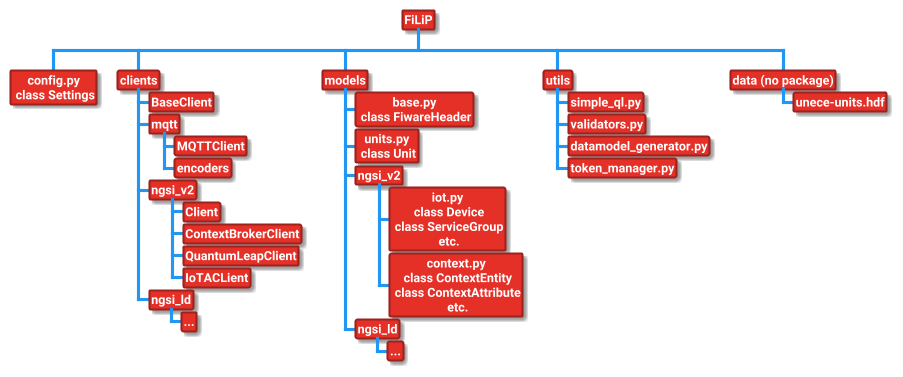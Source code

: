 @startwbs
!theme materia
skinparam BackgroundColor white
<style>
node {
    Padding 2
    Margin 3
    HorizontalAlignment center
    LineColor #9B231E
    LineThickness 2.0
    BackgroundColor #E53027
    FontColor white
    FontName Roboto
    FontStyle bold
    RoundCorner 3
    MaximumWidth 150
}
</style>

* FiLiP
** config.py \n class Settings
** clients
*** BaseClient
*** mqtt
**** MQTTClient
**** encoders
*** ngsi_v2
**** Client
**** ContextBrokerClient
**** QuantumLeapClient
**** IoTACLient
*** ngsi_ld
**** ...

** models
*** base.py \n class FiwareHeader
*** units.py \n class Unit
*** ngsi_v2
**** iot.py \n class Device \n class ServiceGroup \n etc.
**** context.py \n class ContextEntity \n class ContextAttribute \n etc.
*** ngsi_ld
**** ...
** utils
*** simple_ql.py
*** validators.py
*** datamodel_generator.py
*** token_manager.py
** data (no package)
*** unece-units.hdf

@endwbs
